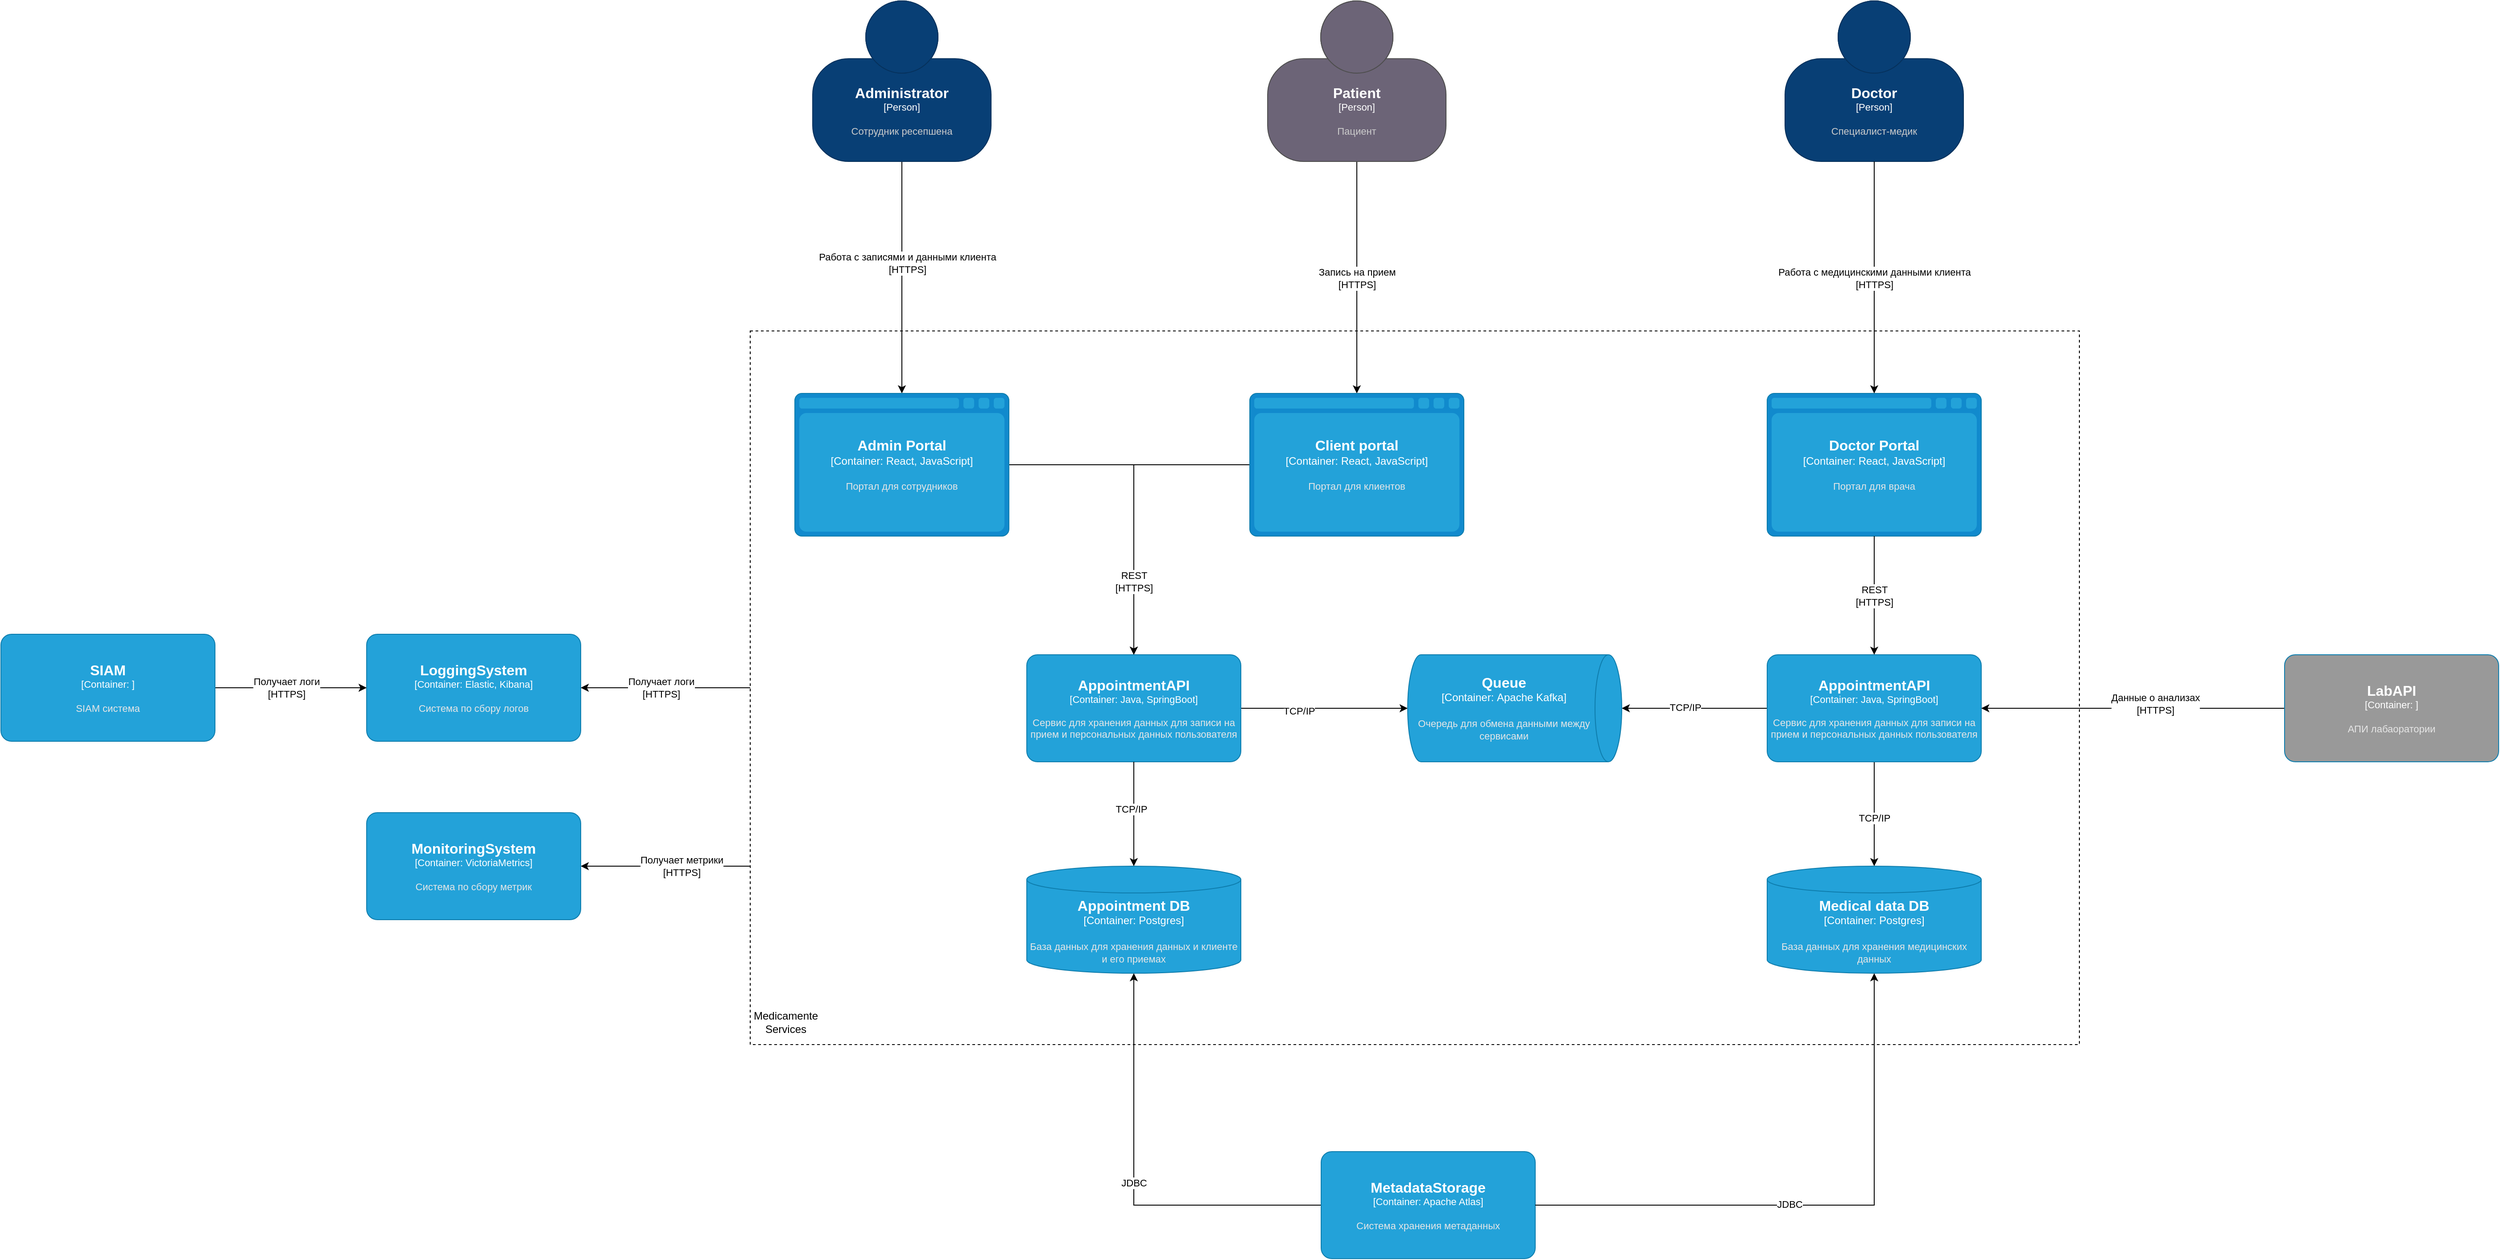 <mxfile version="26.0.4">
  <diagram name="c4-conteiners" id="flqb_vgoVWN2gIgyEzhE">
    <mxGraphModel dx="4338" dy="153" grid="1" gridSize="10" guides="1" tooltips="1" connect="1" arrows="1" fold="1" page="1" pageScale="1" pageWidth="827" pageHeight="1169" math="0" shadow="0">
      <root>
        <mxCell id="0" />
        <mxCell id="1" parent="0" />
        <mxCell id="iA8NIQMX642h7XgsIjpX-23" style="edgeStyle=orthogonalEdgeStyle;rounded=0;orthogonalLoop=1;jettySize=auto;html=1;" edge="1" parent="1" source="iA8NIQMX642h7XgsIjpX-12" target="iA8NIQMX642h7XgsIjpX-22">
          <mxGeometry relative="1" as="geometry">
            <Array as="points">
              <mxPoint x="-1440" y="3160" />
              <mxPoint x="-1440" y="3160" />
            </Array>
          </mxGeometry>
        </mxCell>
        <mxCell id="iA8NIQMX642h7XgsIjpX-24" value="Получает метрики&lt;br&gt;[HTTPS]" style="edgeLabel;html=1;align=center;verticalAlign=middle;resizable=0;points=[];" vertex="1" connectable="0" parent="iA8NIQMX642h7XgsIjpX-23">
          <mxGeometry x="-0.19" relative="1" as="geometry">
            <mxPoint as="offset" />
          </mxGeometry>
        </mxCell>
        <mxCell id="iA8NIQMX642h7XgsIjpX-12" value="" style="rounded=0;whiteSpace=wrap;html=1;fillColor=none;dashed=1;" vertex="1" parent="1">
          <mxGeometry x="-1390" y="2560" width="1490" height="800" as="geometry" />
        </mxCell>
        <mxCell id="Pq81_TMeotDtlPBEGy2X-3" style="edgeStyle=orthogonalEdgeStyle;rounded=0;orthogonalLoop=1;jettySize=auto;html=1;" parent="1" source="Pq81_TMeotDtlPBEGy2X-1" target="Pq81_TMeotDtlPBEGy2X-2" edge="1">
          <mxGeometry relative="1" as="geometry" />
        </mxCell>
        <mxCell id="iA8NIQMX642h7XgsIjpX-1" value="Работа с записями и данными клиента&lt;br&gt;[HTTPS]" style="edgeLabel;html=1;align=center;verticalAlign=middle;resizable=0;points=[];" vertex="1" connectable="0" parent="Pq81_TMeotDtlPBEGy2X-3">
          <mxGeometry x="-0.135" y="6" relative="1" as="geometry">
            <mxPoint y="1" as="offset" />
          </mxGeometry>
        </mxCell>
        <object placeholders="1" c4Name="Administrator" c4Type="Person" c4Description="Сотрудник ресепшена" label="&lt;font style=&quot;font-size: 16px&quot;&gt;&lt;b&gt;%c4Name%&lt;/b&gt;&lt;/font&gt;&lt;div&gt;[%c4Type%]&lt;/div&gt;&lt;br&gt;&lt;div&gt;&lt;font style=&quot;font-size: 11px&quot;&gt;&lt;font color=&quot;#cccccc&quot;&gt;%c4Description%&lt;/font&gt;&lt;/div&gt;" id="Pq81_TMeotDtlPBEGy2X-1">
          <mxCell style="html=1;fontSize=11;dashed=0;whiteSpace=wrap;fillColor=#083F75;strokeColor=#06315C;fontColor=#ffffff;shape=mxgraph.c4.person2;align=center;metaEdit=1;points=[[0.5,0,0],[1,0.5,0],[1,0.75,0],[0.75,1,0],[0.5,1,0],[0.25,1,0],[0,0.75,0],[0,0.5,0]];resizable=0;" parent="1" vertex="1">
            <mxGeometry x="-1320" y="2190" width="200" height="180" as="geometry" />
          </mxCell>
        </object>
        <mxCell id="Pq81_TMeotDtlPBEGy2X-5" style="edgeStyle=orthogonalEdgeStyle;rounded=0;orthogonalLoop=1;jettySize=auto;html=1;" parent="1" source="Pq81_TMeotDtlPBEGy2X-2" target="Pq81_TMeotDtlPBEGy2X-4" edge="1">
          <mxGeometry relative="1" as="geometry" />
        </mxCell>
        <object placeholders="1" c4Name="Admin Portal" c4Type="Container" c4Technology="React, JavaScript" c4Description="Портал для сотрудников" label="&lt;font style=&quot;font-size: 16px&quot;&gt;&lt;b&gt;%c4Name%&lt;/b&gt;&lt;/font&gt;&lt;div&gt;[%c4Type%:&amp;nbsp;%c4Technology%]&lt;/div&gt;&lt;br&gt;&lt;div&gt;&lt;font style=&quot;font-size: 11px&quot;&gt;&lt;font color=&quot;#E6E6E6&quot;&gt;%c4Description%&lt;/font&gt;&lt;/div&gt;" id="Pq81_TMeotDtlPBEGy2X-2">
          <mxCell style="shape=mxgraph.c4.webBrowserContainer2;whiteSpace=wrap;html=1;boundedLbl=1;rounded=0;labelBackgroundColor=none;strokeColor=#118ACD;fillColor=#23A2D9;strokeColor=#118ACD;strokeColor2=#0E7DAD;fontSize=12;fontColor=#ffffff;align=center;metaEdit=1;points=[[0.5,0,0],[1,0.25,0],[1,0.5,0],[1,0.75,0],[0.5,1,0],[0,0.75,0],[0,0.5,0],[0,0.25,0]];resizable=0;" parent="1" vertex="1">
            <mxGeometry x="-1340" y="2630" width="240" height="160" as="geometry" />
          </mxCell>
        </object>
        <mxCell id="Pq81_TMeotDtlPBEGy2X-24" style="edgeStyle=orthogonalEdgeStyle;rounded=0;orthogonalLoop=1;jettySize=auto;html=1;" parent="1" source="Pq81_TMeotDtlPBEGy2X-4" target="Pq81_TMeotDtlPBEGy2X-23" edge="1">
          <mxGeometry relative="1" as="geometry" />
        </mxCell>
        <mxCell id="iA8NIQMX642h7XgsIjpX-11" value="TCP/IP" style="edgeLabel;html=1;align=center;verticalAlign=middle;resizable=0;points=[];" vertex="1" connectable="0" parent="Pq81_TMeotDtlPBEGy2X-24">
          <mxGeometry x="-0.312" y="-3" relative="1" as="geometry">
            <mxPoint as="offset" />
          </mxGeometry>
        </mxCell>
        <object placeholders="1" c4Name="AppointmentAPI" c4Type="Container" c4Technology="Java, SpringBoot" c4Description="Сервис для хранения данных для записи на прием и персональных данных пользователя" label="&lt;font style=&quot;font-size: 16px&quot;&gt;&lt;b&gt;%c4Name%&lt;/b&gt;&lt;/font&gt;&lt;div&gt;[%c4Type%: %c4Technology%]&lt;/div&gt;&lt;br&gt;&lt;div&gt;&lt;font style=&quot;font-size: 11px&quot;&gt;&lt;font color=&quot;#E6E6E6&quot;&gt;%c4Description%&lt;/font&gt;&lt;/div&gt;" id="Pq81_TMeotDtlPBEGy2X-4">
          <mxCell style="rounded=1;whiteSpace=wrap;html=1;fontSize=11;labelBackgroundColor=none;fillColor=#23A2D9;fontColor=#ffffff;align=center;arcSize=10;strokeColor=#0E7DAD;metaEdit=1;resizable=0;points=[[0.25,0,0],[0.5,0,0],[0.75,0,0],[1,0.25,0],[1,0.5,0],[1,0.75,0],[0.75,1,0],[0.5,1,0],[0.25,1,0],[0,0.75,0],[0,0.5,0],[0,0.25,0]];" parent="1" vertex="1">
            <mxGeometry x="-1080" y="2923" width="240" height="120" as="geometry" />
          </mxCell>
        </object>
        <object placeholders="1" c4Name="Appointment DB" c4Type="Container" c4Technology="Postgres" c4Description="База данных для хранения данных и клиенте и его приемах" label="&lt;font style=&quot;font-size: 16px&quot;&gt;&lt;b&gt;%c4Name%&lt;/b&gt;&lt;/font&gt;&lt;div&gt;[%c4Type%:&amp;nbsp;%c4Technology%]&lt;/div&gt;&lt;br&gt;&lt;div&gt;&lt;font style=&quot;font-size: 11px&quot;&gt;&lt;font color=&quot;#E6E6E6&quot;&gt;%c4Description%&lt;/font&gt;&lt;/div&gt;" id="Pq81_TMeotDtlPBEGy2X-6">
          <mxCell style="shape=cylinder3;size=15;whiteSpace=wrap;html=1;boundedLbl=1;rounded=0;labelBackgroundColor=none;fillColor=#23A2D9;fontSize=12;fontColor=#ffffff;align=center;strokeColor=#0E7DAD;metaEdit=1;points=[[0.5,0,0],[1,0.25,0],[1,0.5,0],[1,0.75,0],[0.5,1,0],[0,0.75,0],[0,0.5,0],[0,0.25,0]];resizable=0;" parent="1" vertex="1">
            <mxGeometry x="-1080" y="3160" width="240" height="120" as="geometry" />
          </mxCell>
        </object>
        <mxCell id="Pq81_TMeotDtlPBEGy2X-7" style="edgeStyle=orthogonalEdgeStyle;rounded=0;orthogonalLoop=1;jettySize=auto;html=1;entryX=0.5;entryY=0;entryDx=0;entryDy=0;entryPerimeter=0;" parent="1" source="Pq81_TMeotDtlPBEGy2X-4" target="Pq81_TMeotDtlPBEGy2X-6" edge="1">
          <mxGeometry relative="1" as="geometry">
            <mxPoint x="-1220" y="3200" as="targetPoint" />
          </mxGeometry>
        </mxCell>
        <mxCell id="iA8NIQMX642h7XgsIjpX-8" value="TCP/IP" style="edgeLabel;html=1;align=center;verticalAlign=middle;resizable=0;points=[];" vertex="1" connectable="0" parent="Pq81_TMeotDtlPBEGy2X-7">
          <mxGeometry x="-0.097" y="-3" relative="1" as="geometry">
            <mxPoint as="offset" />
          </mxGeometry>
        </mxCell>
        <mxCell id="Pq81_TMeotDtlPBEGy2X-14" style="edgeStyle=orthogonalEdgeStyle;rounded=0;orthogonalLoop=1;jettySize=auto;html=1;exitX=0.5;exitY=1;exitDx=0;exitDy=0;exitPerimeter=0;" parent="1" source="Pq81_TMeotDtlPBEGy2X-16" target="Pq81_TMeotDtlPBEGy2X-13" edge="1">
          <mxGeometry relative="1" as="geometry">
            <mxPoint x="-710" y="2490" as="sourcePoint" />
          </mxGeometry>
        </mxCell>
        <mxCell id="iA8NIQMX642h7XgsIjpX-2" value="Запись на прием&lt;br&gt;[HTTPS]" style="edgeLabel;html=1;align=center;verticalAlign=middle;resizable=0;points=[];" vertex="1" connectable="0" parent="Pq81_TMeotDtlPBEGy2X-14">
          <mxGeometry x="0.008" relative="1" as="geometry">
            <mxPoint as="offset" />
          </mxGeometry>
        </mxCell>
        <mxCell id="Pq81_TMeotDtlPBEGy2X-15" style="edgeStyle=orthogonalEdgeStyle;rounded=0;orthogonalLoop=1;jettySize=auto;html=1;" parent="1" source="Pq81_TMeotDtlPBEGy2X-13" target="Pq81_TMeotDtlPBEGy2X-4" edge="1">
          <mxGeometry relative="1" as="geometry" />
        </mxCell>
        <mxCell id="iA8NIQMX642h7XgsIjpX-7" value="REST&lt;br&gt;[HTTPS]" style="edgeLabel;html=1;align=center;verticalAlign=middle;resizable=0;points=[];" vertex="1" connectable="0" parent="Pq81_TMeotDtlPBEGy2X-15">
          <mxGeometry x="0.523" relative="1" as="geometry">
            <mxPoint as="offset" />
          </mxGeometry>
        </mxCell>
        <object placeholders="1" c4Name="Client portal" c4Type="Container" c4Technology="React, JavaScript" c4Description="Портал для клиентов" label="&lt;font style=&quot;font-size: 16px&quot;&gt;&lt;b&gt;%c4Name%&lt;/b&gt;&lt;/font&gt;&lt;div&gt;[%c4Type%:&amp;nbsp;%c4Technology%]&lt;/div&gt;&lt;br&gt;&lt;div&gt;&lt;font style=&quot;font-size: 11px&quot;&gt;&lt;font color=&quot;#E6E6E6&quot;&gt;%c4Description%&lt;/font&gt;&lt;/div&gt;" id="Pq81_TMeotDtlPBEGy2X-13">
          <mxCell style="shape=mxgraph.c4.webBrowserContainer2;whiteSpace=wrap;html=1;boundedLbl=1;rounded=0;labelBackgroundColor=none;strokeColor=#118ACD;fillColor=#23A2D9;strokeColor=#118ACD;strokeColor2=#0E7DAD;fontSize=12;fontColor=#ffffff;align=center;metaEdit=1;points=[[0.5,0,0],[1,0.25,0],[1,0.5,0],[1,0.75,0],[0.5,1,0],[0,0.75,0],[0,0.5,0],[0,0.25,0]];resizable=0;" parent="1" vertex="1">
            <mxGeometry x="-830" y="2630" width="240" height="160" as="geometry" />
          </mxCell>
        </object>
        <object placeholders="1" c4Name="Patient" c4Type="Person" c4Description="Пациент" label="&lt;font style=&quot;font-size: 16px&quot;&gt;&lt;b&gt;%c4Name%&lt;/b&gt;&lt;/font&gt;&lt;div&gt;[%c4Type%]&lt;/div&gt;&lt;br&gt;&lt;div&gt;&lt;font style=&quot;font-size: 11px&quot;&gt;&lt;font color=&quot;#cccccc&quot;&gt;%c4Description%&lt;/font&gt;&lt;/div&gt;" id="Pq81_TMeotDtlPBEGy2X-16">
          <mxCell style="html=1;fontSize=11;dashed=0;whiteSpace=wrap;fillColor=#6C6477;strokeColor=#4D4D4D;fontColor=#ffffff;shape=mxgraph.c4.person2;align=center;metaEdit=1;points=[[0.5,0,0],[1,0.5,0],[1,0.75,0],[0.75,1,0],[0.5,1,0],[0.25,1,0],[0,0.75,0],[0,0.5,0]];resizable=0;" parent="1" vertex="1">
            <mxGeometry x="-810" y="2190" width="200" height="180" as="geometry" />
          </mxCell>
        </object>
        <object placeholders="1" c4Name="Doctor Portal" c4Type="Container" c4Technology="React, JavaScript" c4Description="Портал для врача" label="&lt;font style=&quot;font-size: 16px&quot;&gt;&lt;b&gt;%c4Name%&lt;/b&gt;&lt;/font&gt;&lt;div&gt;[%c4Type%:&amp;nbsp;%c4Technology%]&lt;/div&gt;&lt;br&gt;&lt;div&gt;&lt;font style=&quot;font-size: 11px&quot;&gt;&lt;font color=&quot;#E6E6E6&quot;&gt;%c4Description%&lt;/font&gt;&lt;/div&gt;" id="Pq81_TMeotDtlPBEGy2X-17">
          <mxCell style="shape=mxgraph.c4.webBrowserContainer2;whiteSpace=wrap;html=1;boundedLbl=1;rounded=0;labelBackgroundColor=none;strokeColor=#118ACD;fillColor=#23A2D9;strokeColor=#118ACD;strokeColor2=#0E7DAD;fontSize=12;fontColor=#ffffff;align=center;metaEdit=1;points=[[0.5,0,0],[1,0.25,0],[1,0.5,0],[1,0.75,0],[0.5,1,0],[0,0.75,0],[0,0.5,0],[0,0.25,0]];resizable=0;" parent="1" vertex="1">
            <mxGeometry x="-250" y="2630" width="240" height="160" as="geometry" />
          </mxCell>
        </object>
        <object placeholders="1" c4Name="Doctor" c4Type="Person" c4Description="Специалист-медик" label="&lt;font style=&quot;font-size: 16px&quot;&gt;&lt;b&gt;%c4Name%&lt;/b&gt;&lt;/font&gt;&lt;div&gt;[%c4Type%]&lt;/div&gt;&lt;br&gt;&lt;div&gt;&lt;font style=&quot;font-size: 11px&quot;&gt;&lt;font color=&quot;#cccccc&quot;&gt;%c4Description%&lt;/font&gt;&lt;/div&gt;" id="Pq81_TMeotDtlPBEGy2X-18">
          <mxCell style="html=1;fontSize=11;dashed=0;whiteSpace=wrap;fillColor=#083F75;strokeColor=#06315C;fontColor=#ffffff;shape=mxgraph.c4.person2;align=center;metaEdit=1;points=[[0.5,0,0],[1,0.5,0],[1,0.75,0],[0.75,1,0],[0.5,1,0],[0.25,1,0],[0,0.75,0],[0,0.5,0]];resizable=0;" parent="1" vertex="1">
            <mxGeometry x="-230" y="2190" width="200" height="180" as="geometry" />
          </mxCell>
        </object>
        <mxCell id="Pq81_TMeotDtlPBEGy2X-21" style="edgeStyle=orthogonalEdgeStyle;rounded=0;orthogonalLoop=1;jettySize=auto;html=1;entryX=0.5;entryY=0;entryDx=0;entryDy=0;entryPerimeter=0;" parent="1" source="Pq81_TMeotDtlPBEGy2X-18" target="Pq81_TMeotDtlPBEGy2X-17" edge="1">
          <mxGeometry relative="1" as="geometry" />
        </mxCell>
        <mxCell id="iA8NIQMX642h7XgsIjpX-3" value="Работа с медицинскими данными клиента&lt;br&gt;[HTTPS]" style="edgeLabel;html=1;align=center;verticalAlign=middle;resizable=0;points=[];" vertex="1" connectable="0" parent="Pq81_TMeotDtlPBEGy2X-21">
          <mxGeometry x="0.428" y="2" relative="1" as="geometry">
            <mxPoint x="-2" y="-55" as="offset" />
          </mxGeometry>
        </mxCell>
        <mxCell id="Pq81_TMeotDtlPBEGy2X-25" style="edgeStyle=orthogonalEdgeStyle;rounded=0;orthogonalLoop=1;jettySize=auto;html=1;" parent="1" source="Pq81_TMeotDtlPBEGy2X-22" target="Pq81_TMeotDtlPBEGy2X-23" edge="1">
          <mxGeometry relative="1" as="geometry" />
        </mxCell>
        <mxCell id="iA8NIQMX642h7XgsIjpX-10" value="TCP/IP" style="edgeLabel;html=1;align=center;verticalAlign=middle;resizable=0;points=[];" vertex="1" connectable="0" parent="Pq81_TMeotDtlPBEGy2X-25">
          <mxGeometry x="0.129" y="-1" relative="1" as="geometry">
            <mxPoint as="offset" />
          </mxGeometry>
        </mxCell>
        <mxCell id="Pq81_TMeotDtlPBEGy2X-28" style="edgeStyle=orthogonalEdgeStyle;rounded=0;orthogonalLoop=1;jettySize=auto;html=1;" parent="1" source="Pq81_TMeotDtlPBEGy2X-22" target="Pq81_TMeotDtlPBEGy2X-27" edge="1">
          <mxGeometry relative="1" as="geometry" />
        </mxCell>
        <mxCell id="iA8NIQMX642h7XgsIjpX-9" value="TCP/IP" style="edgeLabel;html=1;align=center;verticalAlign=middle;resizable=0;points=[];" vertex="1" connectable="0" parent="Pq81_TMeotDtlPBEGy2X-28">
          <mxGeometry x="0.074" relative="1" as="geometry">
            <mxPoint as="offset" />
          </mxGeometry>
        </mxCell>
        <object placeholders="1" c4Name="AppointmentAPI" c4Type="Container" c4Technology="Java, SpringBoot" c4Description="Сервис для хранения данных для записи на прием и персональных данных пользователя" label="&lt;font style=&quot;font-size: 16px&quot;&gt;&lt;b&gt;%c4Name%&lt;/b&gt;&lt;/font&gt;&lt;div&gt;[%c4Type%: %c4Technology%]&lt;/div&gt;&lt;br&gt;&lt;div&gt;&lt;font style=&quot;font-size: 11px&quot;&gt;&lt;font color=&quot;#E6E6E6&quot;&gt;%c4Description%&lt;/font&gt;&lt;/div&gt;" id="Pq81_TMeotDtlPBEGy2X-22">
          <mxCell style="rounded=1;whiteSpace=wrap;html=1;fontSize=11;labelBackgroundColor=none;fillColor=#23A2D9;fontColor=#ffffff;align=center;arcSize=10;strokeColor=#0E7DAD;metaEdit=1;resizable=0;points=[[0.25,0,0],[0.5,0,0],[0.75,0,0],[1,0.25,0],[1,0.5,0],[1,0.75,0],[0.75,1,0],[0.5,1,0],[0.25,1,0],[0,0.75,0],[0,0.5,0],[0,0.25,0]];" parent="1" vertex="1">
            <mxGeometry x="-250" y="2923" width="240" height="120" as="geometry" />
          </mxCell>
        </object>
        <object placeholders="1" c4Name="Queue" c4Type="Container" c4Technology="Apache Kafka" c4Description="Очередь для обмена данными между сервисами" label="&lt;font style=&quot;font-size: 16px&quot;&gt;&lt;b&gt;%c4Name%&lt;/b&gt;&lt;/font&gt;&lt;div&gt;[%c4Type%:&amp;nbsp;%c4Technology%]&lt;/div&gt;&lt;br&gt;&lt;div&gt;&lt;font style=&quot;font-size: 11px&quot;&gt;&lt;font color=&quot;#E6E6E6&quot;&gt;%c4Description%&lt;/font&gt;&lt;/div&gt;" id="Pq81_TMeotDtlPBEGy2X-23">
          <mxCell style="shape=cylinder3;size=15;direction=south;whiteSpace=wrap;html=1;boundedLbl=1;rounded=0;labelBackgroundColor=none;fillColor=#23A2D9;fontSize=12;fontColor=#ffffff;align=center;strokeColor=#0E7DAD;metaEdit=1;points=[[0.5,0,0],[1,0.25,0],[1,0.5,0],[1,0.75,0],[0.5,1,0],[0,0.75,0],[0,0.5,0],[0,0.25,0]];resizable=0;" parent="1" vertex="1">
            <mxGeometry x="-653" y="2923" width="240" height="120" as="geometry" />
          </mxCell>
        </object>
        <mxCell id="Pq81_TMeotDtlPBEGy2X-26" value="REST&lt;br&gt;[HTTPS]" style="edgeStyle=orthogonalEdgeStyle;rounded=0;orthogonalLoop=1;jettySize=auto;html=1;entryX=0.5;entryY=0;entryDx=0;entryDy=0;entryPerimeter=0;" parent="1" source="Pq81_TMeotDtlPBEGy2X-17" target="Pq81_TMeotDtlPBEGy2X-22" edge="1">
          <mxGeometry relative="1" as="geometry" />
        </mxCell>
        <object placeholders="1" c4Name="Medical data DB" c4Type="Container" c4Technology="Postgres" c4Description="База данных для хранения медицинских данных" label="&lt;font style=&quot;font-size: 16px&quot;&gt;&lt;b&gt;%c4Name%&lt;/b&gt;&lt;/font&gt;&lt;div&gt;[%c4Type%:&amp;nbsp;%c4Technology%]&lt;/div&gt;&lt;br&gt;&lt;div&gt;&lt;font style=&quot;font-size: 11px&quot;&gt;&lt;font color=&quot;#E6E6E6&quot;&gt;%c4Description%&lt;/font&gt;&lt;/div&gt;" id="Pq81_TMeotDtlPBEGy2X-27">
          <mxCell style="shape=cylinder3;size=15;whiteSpace=wrap;html=1;boundedLbl=1;rounded=0;labelBackgroundColor=none;fillColor=#23A2D9;fontSize=12;fontColor=#ffffff;align=center;strokeColor=#0E7DAD;metaEdit=1;points=[[0.5,0,0],[1,0.25,0],[1,0.5,0],[1,0.75,0],[0.5,1,0],[0,0.75,0],[0,0.5,0],[0,0.25,0]];resizable=0;" parent="1" vertex="1">
            <mxGeometry x="-250" y="3160" width="240" height="120" as="geometry" />
          </mxCell>
        </object>
        <mxCell id="iA8NIQMX642h7XgsIjpX-5" style="edgeStyle=orthogonalEdgeStyle;rounded=0;orthogonalLoop=1;jettySize=auto;html=1;" edge="1" parent="1" source="iA8NIQMX642h7XgsIjpX-4" target="Pq81_TMeotDtlPBEGy2X-22">
          <mxGeometry relative="1" as="geometry" />
        </mxCell>
        <mxCell id="iA8NIQMX642h7XgsIjpX-6" value="Данные о анализах&lt;br&gt;[HTTPS]" style="edgeLabel;html=1;align=center;verticalAlign=middle;resizable=0;points=[];" vertex="1" connectable="0" parent="iA8NIQMX642h7XgsIjpX-5">
          <mxGeometry x="-0.141" y="-5" relative="1" as="geometry">
            <mxPoint x="1" as="offset" />
          </mxGeometry>
        </mxCell>
        <object placeholders="1" c4Name="LabAPI" c4Type="Container" c4Technology="" c4Description="АПИ лабаоратории" label="&lt;font style=&quot;font-size: 16px&quot;&gt;&lt;b&gt;%c4Name%&lt;/b&gt;&lt;/font&gt;&lt;div&gt;[%c4Type%: %c4Technology%]&lt;/div&gt;&lt;br&gt;&lt;div&gt;&lt;font style=&quot;font-size: 11px&quot;&gt;&lt;font color=&quot;#E6E6E6&quot;&gt;%c4Description%&lt;/font&gt;&lt;/div&gt;" id="iA8NIQMX642h7XgsIjpX-4">
          <mxCell style="rounded=1;whiteSpace=wrap;html=1;fontSize=11;labelBackgroundColor=none;fillColor=#999999;fontColor=#ffffff;align=center;arcSize=10;strokeColor=#0E7DAD;metaEdit=1;resizable=0;points=[[0.25,0,0],[0.5,0,0],[0.75,0,0],[1,0.25,0],[1,0.5,0],[1,0.75,0],[0.75,1,0],[0.5,1,0],[0.25,1,0],[0,0.75,0],[0,0.5,0],[0,0.25,0]];" vertex="1" parent="1">
            <mxGeometry x="330" y="2923" width="240" height="120" as="geometry" />
          </mxCell>
        </object>
        <mxCell id="iA8NIQMX642h7XgsIjpX-13" value="Medicamente Services" style="text;html=1;align=center;verticalAlign=middle;whiteSpace=wrap;rounded=0;" vertex="1" parent="1">
          <mxGeometry x="-1380" y="3320" width="60" height="30" as="geometry" />
        </mxCell>
        <object placeholders="1" c4Name="LoggingSystem" c4Type="Container" c4Technology="Elastic, Kibana" c4Description="Система по сбору логов" label="&lt;font style=&quot;font-size: 16px&quot;&gt;&lt;b&gt;%c4Name%&lt;/b&gt;&lt;/font&gt;&lt;div&gt;[%c4Type%: %c4Technology%]&lt;/div&gt;&lt;br&gt;&lt;div&gt;&lt;font style=&quot;font-size: 11px&quot;&gt;&lt;font color=&quot;#E6E6E6&quot;&gt;%c4Description%&lt;/font&gt;&lt;/div&gt;" id="iA8NIQMX642h7XgsIjpX-14">
          <mxCell style="rounded=1;whiteSpace=wrap;html=1;fontSize=11;labelBackgroundColor=none;fillColor=#23A2D9;fontColor=#ffffff;align=center;arcSize=10;strokeColor=#0E7DAD;metaEdit=1;resizable=0;points=[[0.25,0,0],[0.5,0,0],[0.75,0,0],[1,0.25,0],[1,0.5,0],[1,0.75,0],[0.75,1,0],[0.5,1,0],[0.25,1,0],[0,0.75,0],[0,0.5,0],[0,0.25,0]];" vertex="1" parent="1">
            <mxGeometry x="-1820" y="2900" width="240" height="120" as="geometry" />
          </mxCell>
        </object>
        <mxCell id="iA8NIQMX642h7XgsIjpX-16" style="edgeStyle=orthogonalEdgeStyle;rounded=0;orthogonalLoop=1;jettySize=auto;html=1;entryX=1;entryY=0.5;entryDx=0;entryDy=0;entryPerimeter=0;" edge="1" parent="1" source="iA8NIQMX642h7XgsIjpX-12" target="iA8NIQMX642h7XgsIjpX-14">
          <mxGeometry relative="1" as="geometry" />
        </mxCell>
        <mxCell id="iA8NIQMX642h7XgsIjpX-20" value="Получает логи&lt;br&gt;[HTTPS]" style="edgeLabel;html=1;align=center;verticalAlign=middle;resizable=0;points=[];" vertex="1" connectable="0" parent="iA8NIQMX642h7XgsIjpX-16">
          <mxGeometry x="0.455" y="4" relative="1" as="geometry">
            <mxPoint x="38" y="-4" as="offset" />
          </mxGeometry>
        </mxCell>
        <mxCell id="iA8NIQMX642h7XgsIjpX-19" style="edgeStyle=orthogonalEdgeStyle;rounded=0;orthogonalLoop=1;jettySize=auto;html=1;" edge="1" parent="1" source="iA8NIQMX642h7XgsIjpX-17" target="iA8NIQMX642h7XgsIjpX-14">
          <mxGeometry relative="1" as="geometry" />
        </mxCell>
        <mxCell id="iA8NIQMX642h7XgsIjpX-21" value="Получает логи&lt;br&gt;[HTTPS]" style="edgeLabel;html=1;align=center;verticalAlign=middle;resizable=0;points=[];" vertex="1" connectable="0" parent="iA8NIQMX642h7XgsIjpX-19">
          <mxGeometry x="-0.385" y="2" relative="1" as="geometry">
            <mxPoint x="27" y="2" as="offset" />
          </mxGeometry>
        </mxCell>
        <object placeholders="1" c4Name="SIAM" c4Type="Container" c4Technology="" c4Description="SIAM система" label="&lt;font style=&quot;font-size: 16px&quot;&gt;&lt;b&gt;%c4Name%&lt;/b&gt;&lt;/font&gt;&lt;div&gt;[%c4Type%: %c4Technology%]&lt;/div&gt;&lt;br&gt;&lt;div&gt;&lt;font style=&quot;font-size: 11px&quot;&gt;&lt;font color=&quot;#E6E6E6&quot;&gt;%c4Description%&lt;/font&gt;&lt;/div&gt;" id="iA8NIQMX642h7XgsIjpX-17">
          <mxCell style="rounded=1;whiteSpace=wrap;html=1;fontSize=11;labelBackgroundColor=none;fillColor=#23A2D9;fontColor=#ffffff;align=center;arcSize=10;strokeColor=#0E7DAD;metaEdit=1;resizable=0;points=[[0.25,0,0],[0.5,0,0],[0.75,0,0],[1,0.25,0],[1,0.5,0],[1,0.75,0],[0.75,1,0],[0.5,1,0],[0.25,1,0],[0,0.75,0],[0,0.5,0],[0,0.25,0]];" vertex="1" parent="1">
            <mxGeometry x="-2230" y="2900" width="240" height="120" as="geometry" />
          </mxCell>
        </object>
        <object placeholders="1" c4Name="MonitoringSystem" c4Type="Container" c4Technology="VictoriaMetrics" c4Description="Система по сбору метрик" label="&lt;font style=&quot;font-size: 16px&quot;&gt;&lt;b&gt;%c4Name%&lt;/b&gt;&lt;/font&gt;&lt;div&gt;[%c4Type%: %c4Technology%]&lt;/div&gt;&lt;br&gt;&lt;div&gt;&lt;font style=&quot;font-size: 11px&quot;&gt;&lt;font color=&quot;#E6E6E6&quot;&gt;%c4Description%&lt;/font&gt;&lt;/div&gt;" id="iA8NIQMX642h7XgsIjpX-22">
          <mxCell style="rounded=1;whiteSpace=wrap;html=1;fontSize=11;labelBackgroundColor=none;fillColor=#23A2D9;fontColor=#ffffff;align=center;arcSize=10;strokeColor=#0E7DAD;metaEdit=1;resizable=0;points=[[0.25,0,0],[0.5,0,0],[0.75,0,0],[1,0.25,0],[1,0.5,0],[1,0.75,0],[0.75,1,0],[0.5,1,0],[0.25,1,0],[0,0.75,0],[0,0.5,0],[0,0.25,0]];" vertex="1" parent="1">
            <mxGeometry x="-1820" y="3100" width="240" height="120" as="geometry" />
          </mxCell>
        </object>
        <mxCell id="iA8NIQMX642h7XgsIjpX-26" value="JDBC" style="edgeStyle=orthogonalEdgeStyle;rounded=0;orthogonalLoop=1;jettySize=auto;html=1;" edge="1" parent="1" source="iA8NIQMX642h7XgsIjpX-25" target="Pq81_TMeotDtlPBEGy2X-6">
          <mxGeometry relative="1" as="geometry" />
        </mxCell>
        <object placeholders="1" c4Name="MetadataStorage" c4Type="Container" c4Technology="Apache Atlas" c4Description="Система хранения метаданных" label="&lt;font style=&quot;font-size: 16px&quot;&gt;&lt;b&gt;%c4Name%&lt;/b&gt;&lt;/font&gt;&lt;div&gt;[%c4Type%: %c4Technology%]&lt;/div&gt;&lt;br&gt;&lt;div&gt;&lt;font style=&quot;font-size: 11px&quot;&gt;&lt;font color=&quot;#E6E6E6&quot;&gt;%c4Description%&lt;/font&gt;&lt;/div&gt;" id="iA8NIQMX642h7XgsIjpX-25">
          <mxCell style="rounded=1;whiteSpace=wrap;html=1;fontSize=11;labelBackgroundColor=none;fillColor=#23A2D9;fontColor=#ffffff;align=center;arcSize=10;strokeColor=#0E7DAD;metaEdit=1;resizable=0;points=[[0.25,0,0],[0.5,0,0],[0.75,0,0],[1,0.25,0],[1,0.5,0],[1,0.75,0],[0.75,1,0],[0.5,1,0],[0.25,1,0],[0,0.75,0],[0,0.5,0],[0,0.25,0]];" vertex="1" parent="1">
            <mxGeometry x="-750" y="3480" width="240" height="120" as="geometry" />
          </mxCell>
        </object>
        <mxCell id="iA8NIQMX642h7XgsIjpX-27" style="edgeStyle=orthogonalEdgeStyle;rounded=0;orthogonalLoop=1;jettySize=auto;html=1;entryX=0.5;entryY=1;entryDx=0;entryDy=0;entryPerimeter=0;" edge="1" parent="1" source="iA8NIQMX642h7XgsIjpX-25" target="Pq81_TMeotDtlPBEGy2X-27">
          <mxGeometry relative="1" as="geometry" />
        </mxCell>
        <mxCell id="iA8NIQMX642h7XgsIjpX-28" value="JDBC" style="edgeLabel;html=1;align=center;verticalAlign=middle;resizable=0;points=[];" vertex="1" connectable="0" parent="iA8NIQMX642h7XgsIjpX-27">
          <mxGeometry x="-0.111" y="1" relative="1" as="geometry">
            <mxPoint as="offset" />
          </mxGeometry>
        </mxCell>
      </root>
    </mxGraphModel>
  </diagram>
</mxfile>
